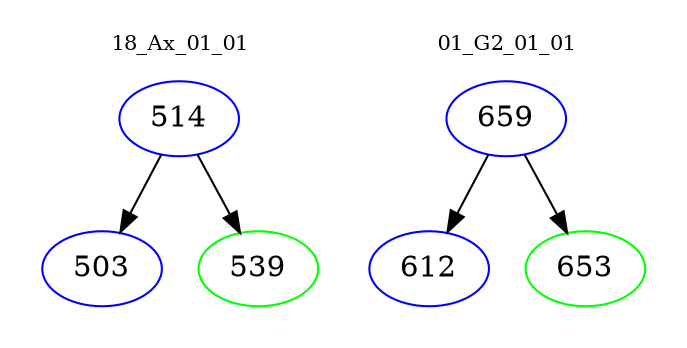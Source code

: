 digraph{
subgraph cluster_0 {
color = white
label = "18_Ax_01_01";
fontsize=10;
T0_514 [label="514", color="blue"]
T0_514 -> T0_503 [color="black"]
T0_503 [label="503", color="blue"]
T0_514 -> T0_539 [color="black"]
T0_539 [label="539", color="green"]
}
subgraph cluster_1 {
color = white
label = "01_G2_01_01";
fontsize=10;
T1_659 [label="659", color="blue"]
T1_659 -> T1_612 [color="black"]
T1_612 [label="612", color="blue"]
T1_659 -> T1_653 [color="black"]
T1_653 [label="653", color="green"]
}
}
